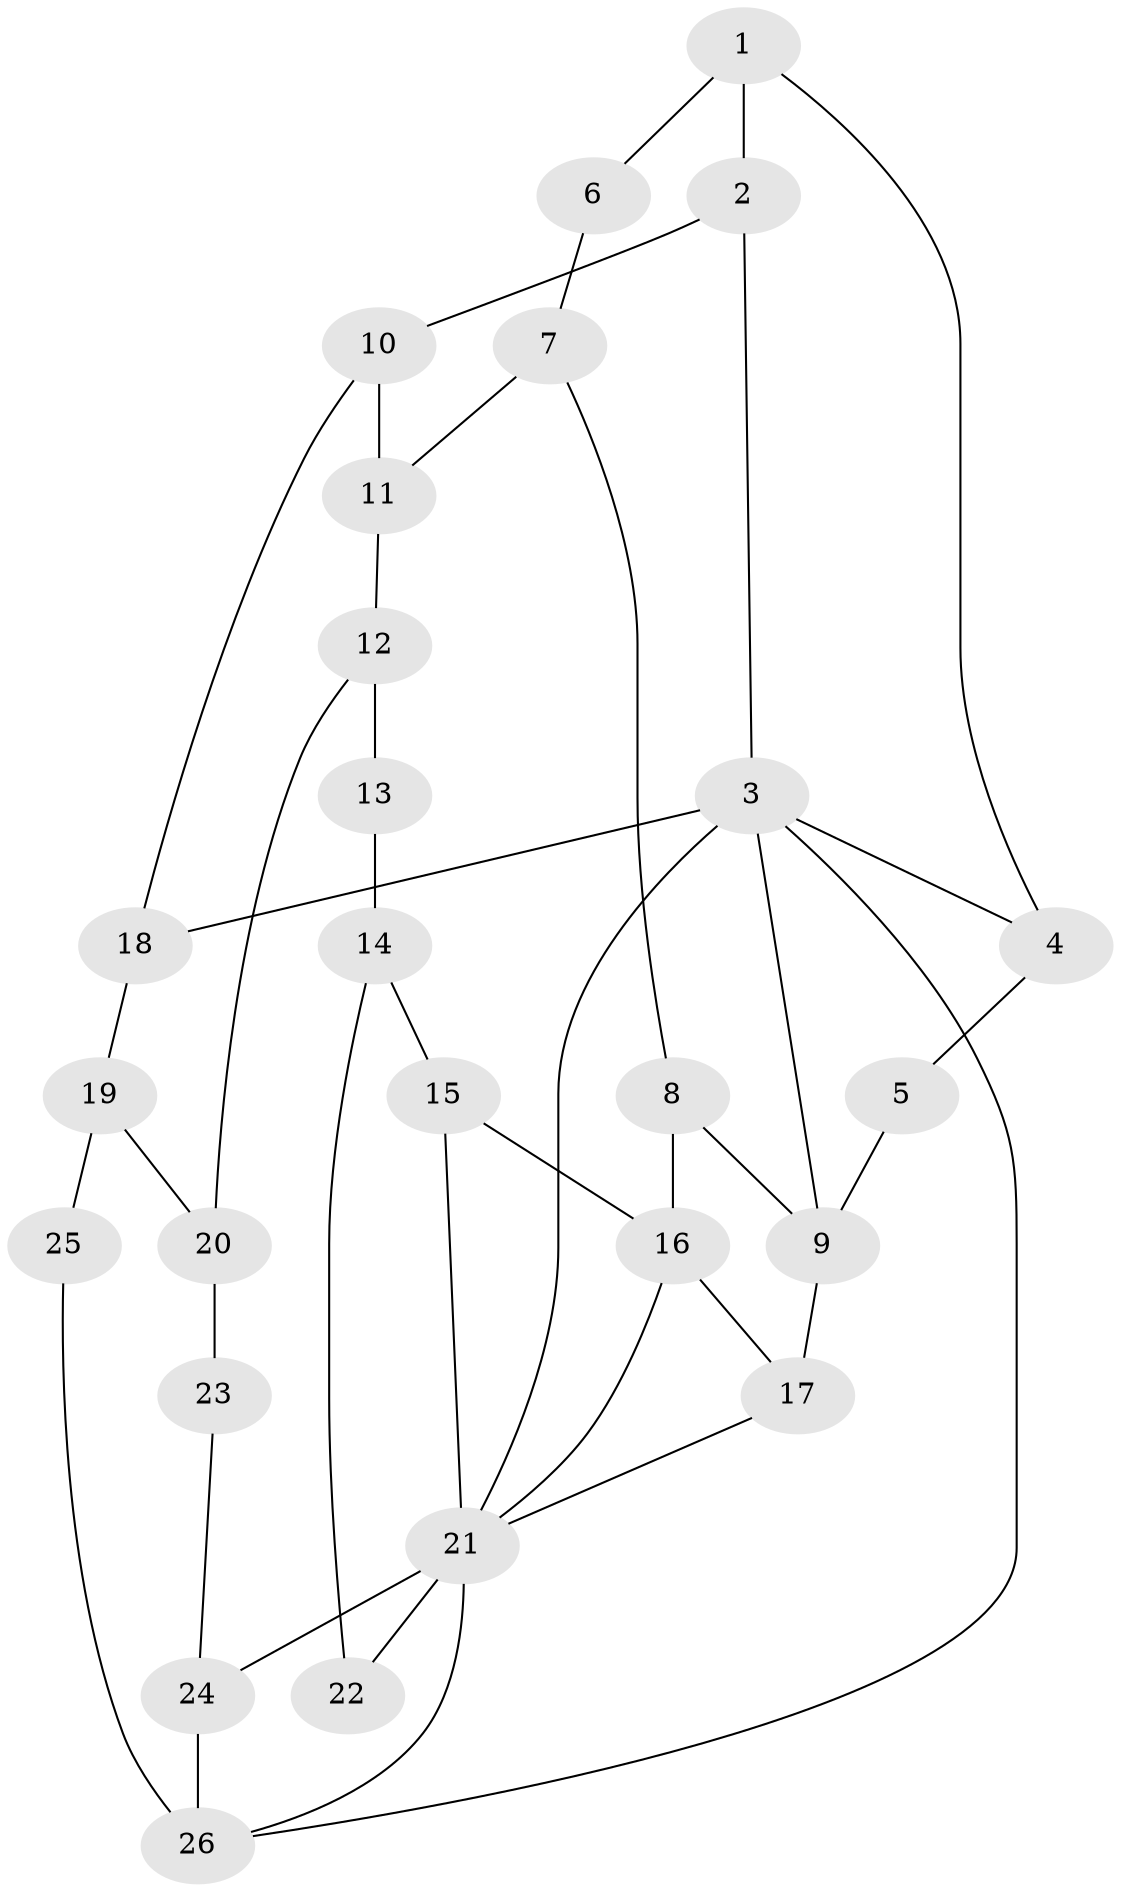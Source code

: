 // original degree distribution, {3: 0.024390243902439025, 6: 0.21951219512195122, 5: 0.5121951219512195, 4: 0.24390243902439024}
// Generated by graph-tools (version 1.1) at 2025/54/03/04/25 22:54:15]
// undirected, 26 vertices, 41 edges
graph export_dot {
  node [color=gray90,style=filled];
  1;
  2;
  3;
  4;
  5;
  6;
  7;
  8;
  9;
  10;
  11;
  12;
  13;
  14;
  15;
  16;
  17;
  18;
  19;
  20;
  21;
  22;
  23;
  24;
  25;
  26;
  1 -- 2 [weight=2.0];
  1 -- 4 [weight=1.0];
  1 -- 6 [weight=2.0];
  2 -- 3 [weight=2.0];
  2 -- 10 [weight=2.0];
  3 -- 4 [weight=1.0];
  3 -- 9 [weight=1.0];
  3 -- 18 [weight=1.0];
  3 -- 21 [weight=2.0];
  3 -- 26 [weight=1.0];
  4 -- 5 [weight=1.0];
  5 -- 9 [weight=1.0];
  6 -- 7 [weight=1.0];
  7 -- 8 [weight=1.0];
  7 -- 11 [weight=2.0];
  8 -- 9 [weight=2.0];
  8 -- 16 [weight=1.0];
  9 -- 17 [weight=2.0];
  10 -- 11 [weight=2.0];
  10 -- 18 [weight=2.0];
  11 -- 12 [weight=2.0];
  12 -- 13 [weight=2.0];
  12 -- 20 [weight=2.0];
  13 -- 14 [weight=2.0];
  14 -- 15 [weight=2.0];
  14 -- 22 [weight=2.0];
  15 -- 16 [weight=2.0];
  15 -- 21 [weight=2.0];
  16 -- 17 [weight=1.0];
  16 -- 21 [weight=1.0];
  17 -- 21 [weight=1.0];
  18 -- 19 [weight=1.0];
  19 -- 20 [weight=2.0];
  19 -- 25 [weight=3.0];
  20 -- 23 [weight=2.0];
  21 -- 22 [weight=1.0];
  21 -- 24 [weight=1.0];
  21 -- 26 [weight=1.0];
  23 -- 24 [weight=1.0];
  24 -- 26 [weight=2.0];
  25 -- 26 [weight=2.0];
}
